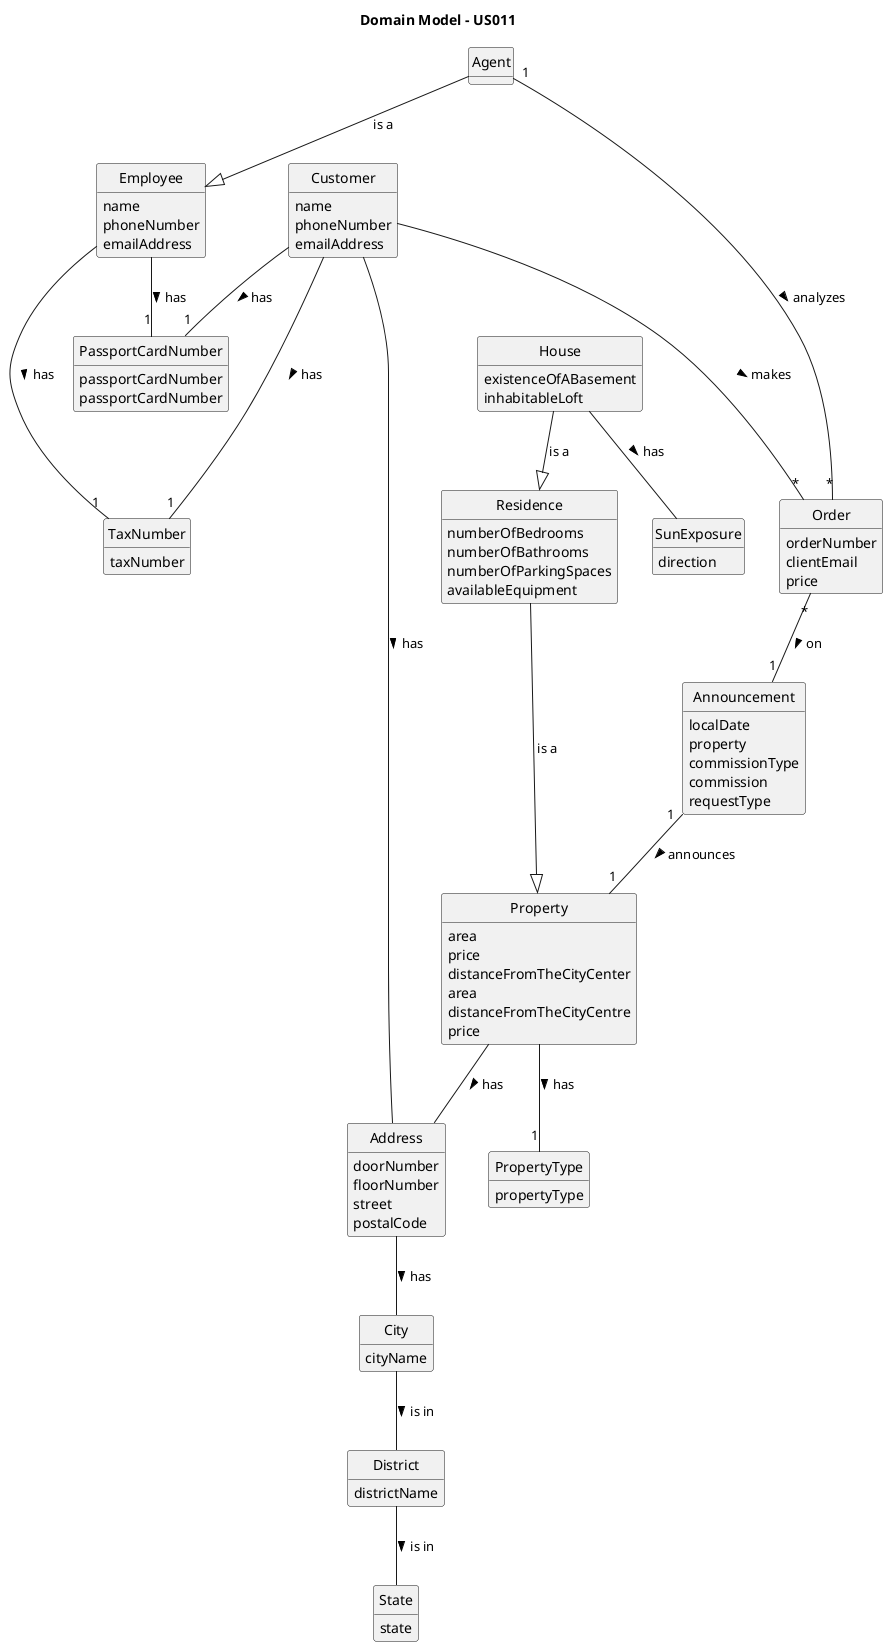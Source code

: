 @startuml
skinparam monochrome true
skinparam packageStyle rectangle
skinparam shadowing false
skinparam lyne type ortho

'left to right direction

skinparam classAttributeIconSize 0

hide circle
hide methods

title Domain Model - US011

class Property{
area
price
distanceFromTheCityCenter
}

class Employee{
name
phoneNumber
emailAddress
}

class Agent{
}

class Order{
orderNumber
clientEmail
price
}


class Customer{
name
phoneNumber
emailAddress
}

class Announcement{
localDate
property
commissionType
commission
requestType
}

class Property{
area
distanceFromTheCityCentre
price
}

class Residence{
numberOfBedrooms
numberOfBathrooms
numberOfParkingSpaces
availableEquipment
}

class House{
existenceOfABasement
inhabitableLoft
}

class SunExposure{
direction
}

class PropertyType{
propertyType
}

class PassportCardNumber{
passportCardNumber
}

class District{
districtName
}

class State{
state
}

class City{
cityName
}

class Address{
doorNumber
floorNumber
street
postalCode
}

class TaxNumber{
taxNumber
}

class PassportCardNumber{
passportCardNumber
}

Announcement "1" -- "1" Property : announces >
Order "*" -- "1" Announcement : > on
Agent "1" --"*" Order : analyzes >
Agent --|> Employee : is a
Residence ---|> Property : is a
House --|> Residence : is a
House -- SunExposure : has >
Customer -- "1" TaxNumber : has >
Customer -- "1" PassportCardNumber : has >
Employee --- "1" TaxNumber : has >
Employee -- "1" PassportCardNumber : has >
Property -- Address : has >
Address -- City : has >
City -- District : is in >
District -- State : is in >
Customer -- Address : has >
Property -- "1" PropertyType : has >
Customer --- "*" Order : makes >


@enduml